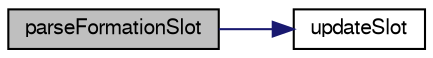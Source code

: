 digraph "parseFormationSlot"
{
  edge [fontname="FreeSans",fontsize="10",labelfontname="FreeSans",labelfontsize="10"];
  node [fontname="FreeSans",fontsize="10",shape=record];
  rankdir="LR";
  Node1 [label="parseFormationSlot",height=0.2,width=0.4,color="black", fillcolor="grey75", style="filled", fontcolor="black"];
  Node1 -> Node2 [color="midnightblue",fontsize="10",style="solid",fontname="FreeSans"];
  Node2 [label="updateSlot",height=0.2,width=0.4,color="black", fillcolor="white", style="filled",URL="$formation_8h.html#a6827e5dcc339fa55b8c8d49bc3de0617"];
}

